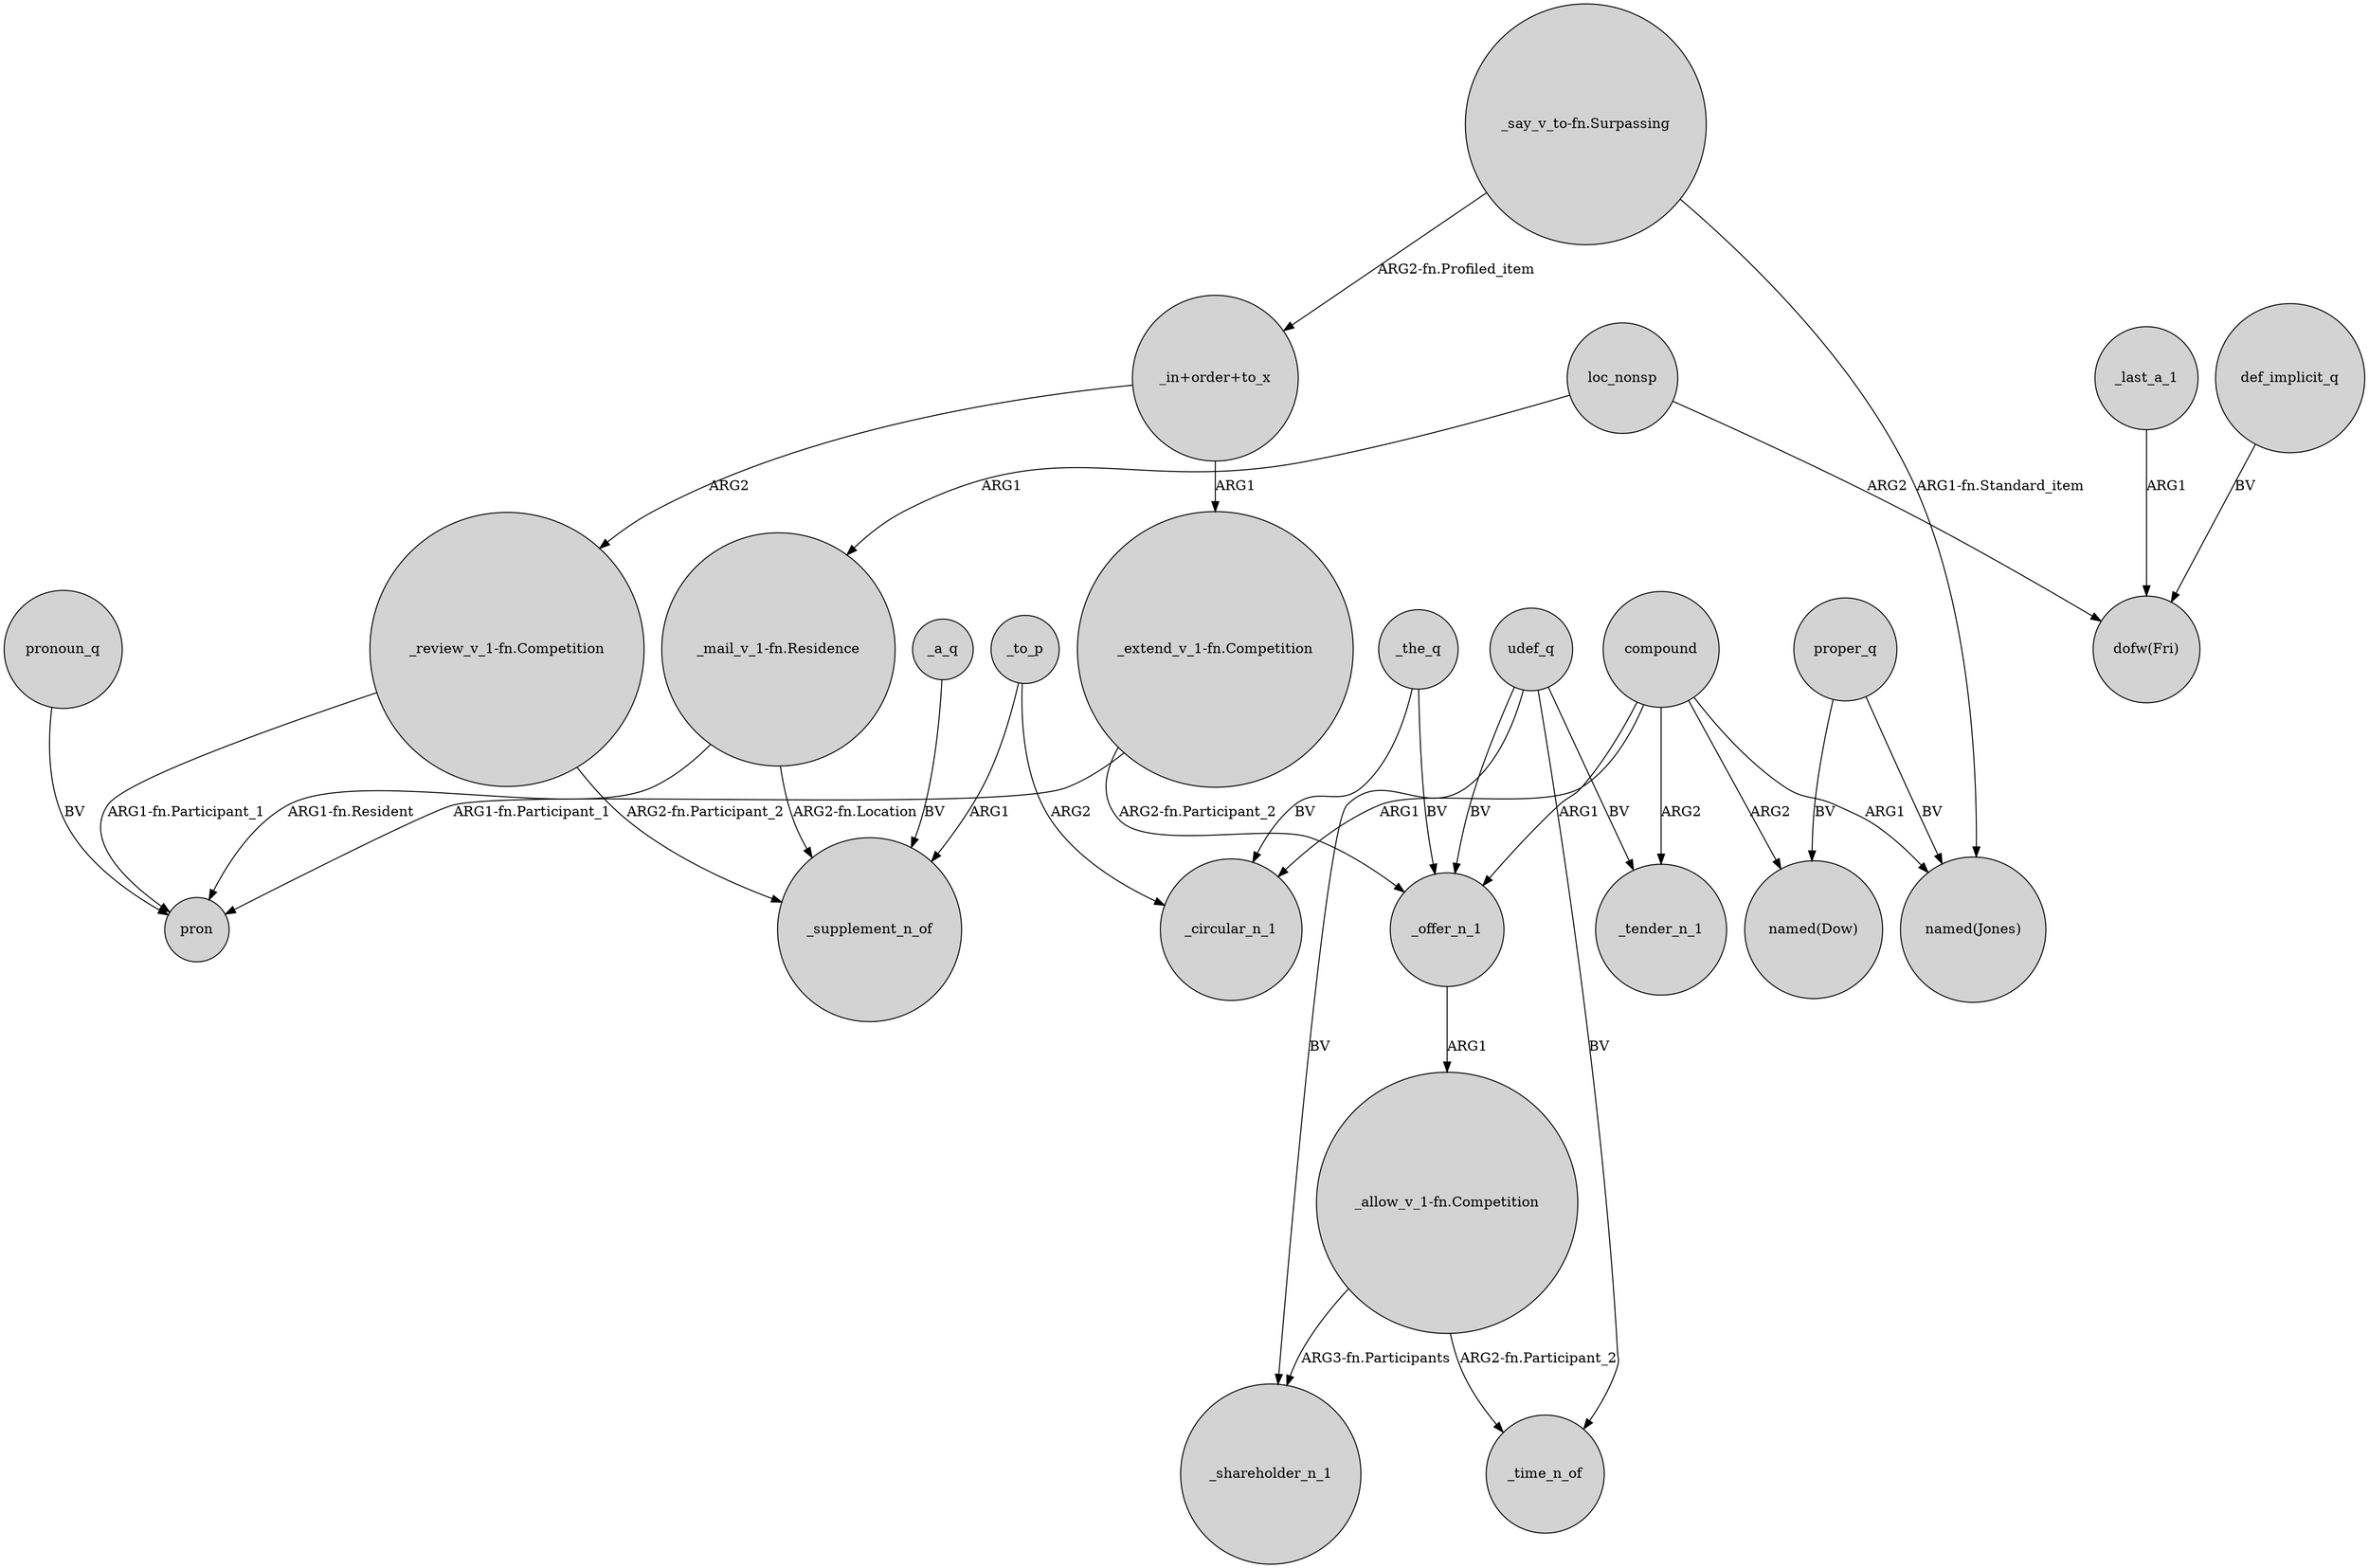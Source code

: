 digraph {
	node [shape=circle style=filled]
	"_extend_v_1-fn.Competition" -> pron [label="ARG1-fn.Participant_1"]
	_offer_n_1 -> "_allow_v_1-fn.Competition" [label=ARG1]
	"_in+order+to_x" -> "_extend_v_1-fn.Competition" [label=ARG1]
	udef_q -> _time_n_of [label=BV]
	compound -> "named(Jones)" [label=ARG1]
	udef_q -> _shareholder_n_1 [label=BV]
	loc_nonsp -> "dofw(Fri)" [label=ARG2]
	_a_q -> _supplement_n_of [label=BV]
	"_review_v_1-fn.Competition" -> pron [label="ARG1-fn.Participant_1"]
	_to_p -> _supplement_n_of [label=ARG1]
	_last_a_1 -> "dofw(Fri)" [label=ARG1]
	"_mail_v_1-fn.Residence" -> pron [label="ARG1-fn.Resident"]
	"_allow_v_1-fn.Competition" -> _shareholder_n_1 [label="ARG3-fn.Participants"]
	udef_q -> _offer_n_1 [label=BV]
	"_review_v_1-fn.Competition" -> _supplement_n_of [label="ARG2-fn.Participant_2"]
	_the_q -> _circular_n_1 [label=BV]
	compound -> _offer_n_1 [label=ARG1]
	pronoun_q -> pron [label=BV]
	"_in+order+to_x" -> "_review_v_1-fn.Competition" [label=ARG2]
	udef_q -> _tender_n_1 [label=BV]
	compound -> _tender_n_1 [label=ARG2]
	def_implicit_q -> "dofw(Fri)" [label=BV]
	"_mail_v_1-fn.Residence" -> _supplement_n_of [label="ARG2-fn.Location"]
	proper_q -> "named(Jones)" [label=BV]
	proper_q -> "named(Dow)" [label=BV]
	_the_q -> _offer_n_1 [label=BV]
	compound -> "named(Dow)" [label=ARG2]
	compound -> _circular_n_1 [label=ARG1]
	"_allow_v_1-fn.Competition" -> _time_n_of [label="ARG2-fn.Participant_2"]
	_to_p -> _circular_n_1 [label=ARG2]
	"_extend_v_1-fn.Competition" -> _offer_n_1 [label="ARG2-fn.Participant_2"]
	"_say_v_to-fn.Surpassing" -> "_in+order+to_x" [label="ARG2-fn.Profiled_item"]
	loc_nonsp -> "_mail_v_1-fn.Residence" [label=ARG1]
	"_say_v_to-fn.Surpassing" -> "named(Jones)" [label="ARG1-fn.Standard_item"]
}

